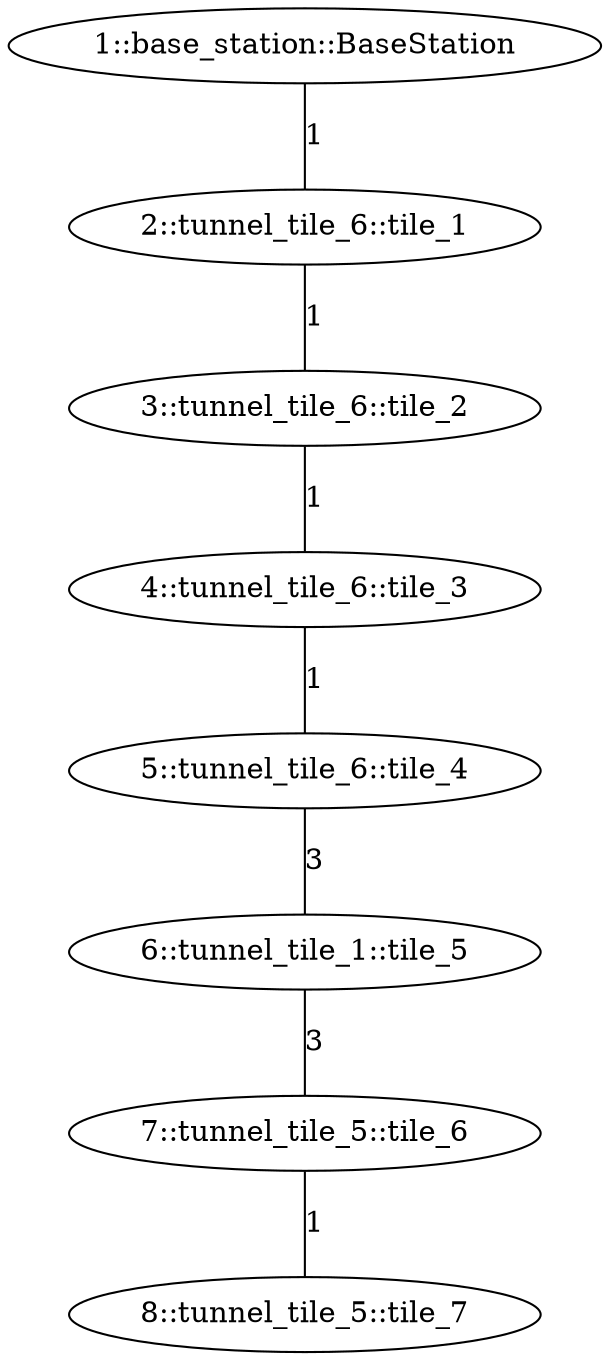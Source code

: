 
/* Visibility graph for tunnel_mini.world */

graph {
  /* ==== Vertices ==== */

  /* Base station / Staging area*/
  /* (0,0,0) */
  1 [label="1::base_station::BaseStation"];
  
  /* (20,0,-5) */
  2 [label="2::tunnel_tile_6::tile_1"];
  /* ((40,0,-10) */
  3 [label="3::tunnel_tile_6::tile_2"];
  /* (60,0,-15) */
  4 [label="4::tunnel_tile_6::tile_3"];
  /* (80,0,-20) */
  5 [label="5::tunnel_tile_6::tile_4"];
  /* (100,0,-20) */
  6 [label="6::tunnel_tile_1::tile_5"];
  /* (120,0,-20) */
  7 [label="7::tunnel_tile_5::tile_6"];
  /* (140,0,-20) */
  8 [label="8::tunnel_tile_5::tile_7"];
 
  /* ==== Edges ==== */

  /* Base station */
  1 -- 2  [label=1]

  2 -- 3  [label=1];
  3 -- 4  [label=1];
  4 -- 5  [label=1];
  5 -- 6  [label=3];
  
  /* Intersection */
  6 -- 7  [label=3];
     
  7 -- 8  [label=1];
}